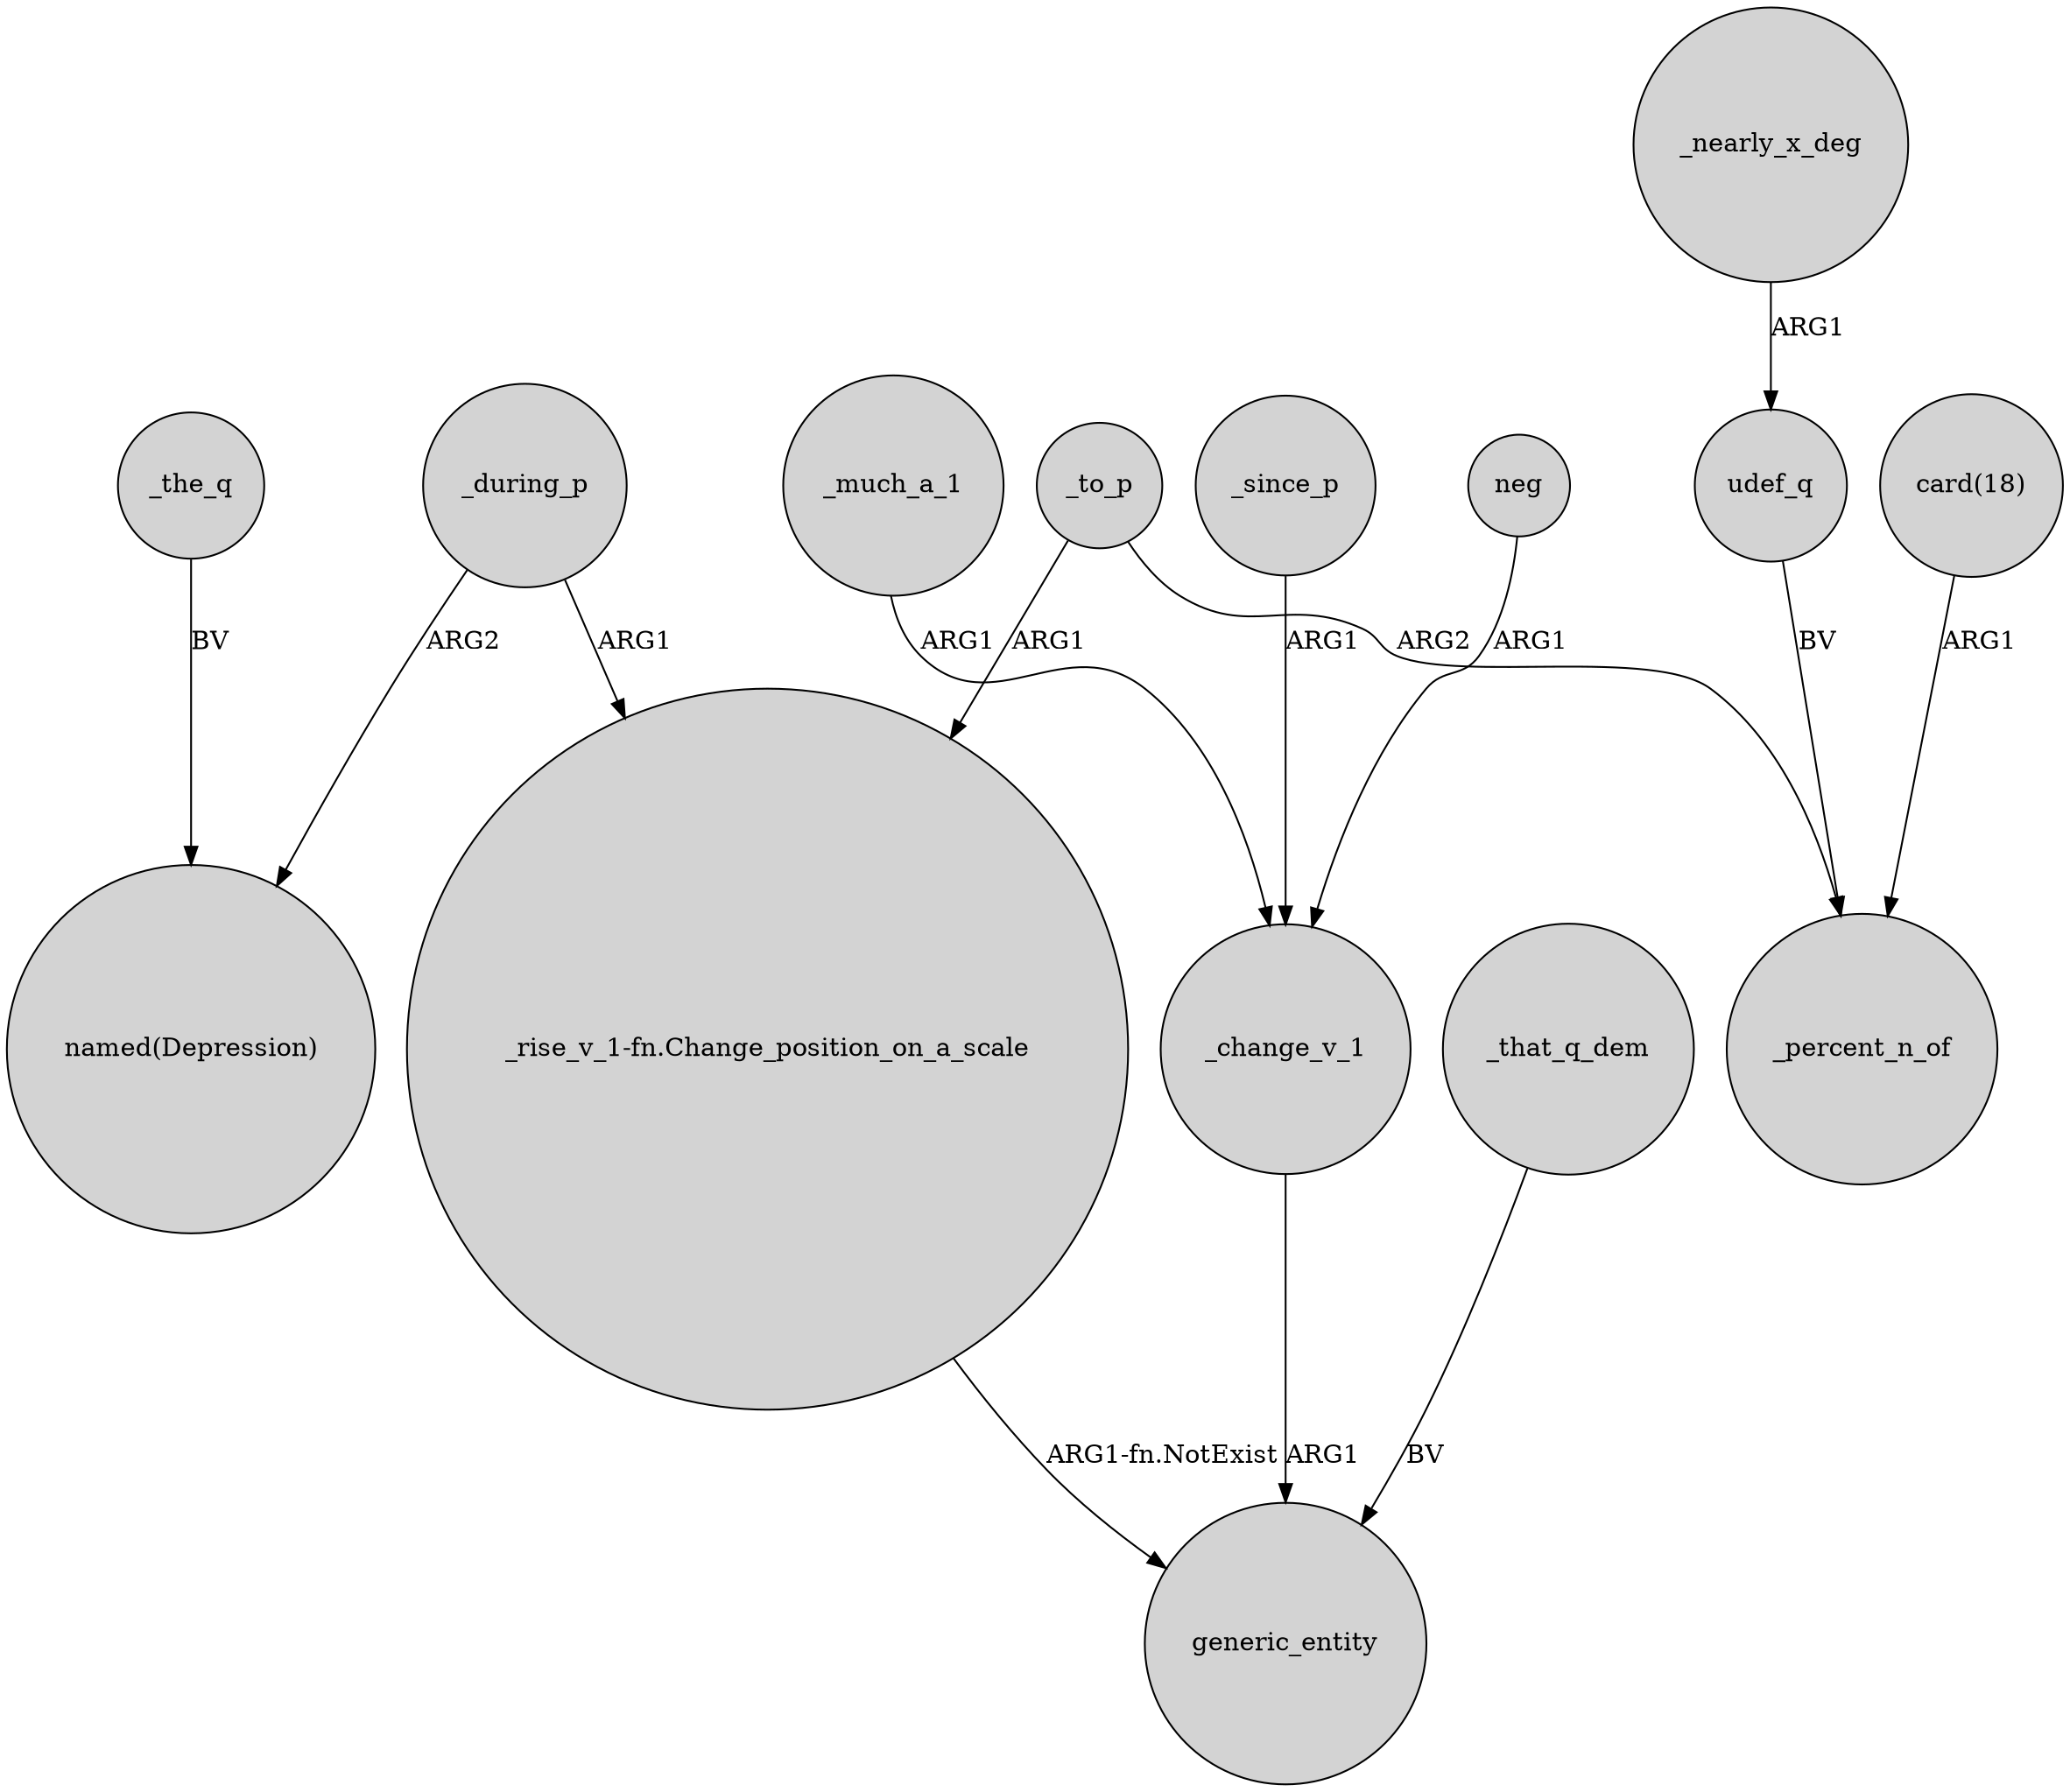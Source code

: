 digraph {
	node [shape=circle style=filled]
	_the_q -> "named(Depression)" [label=BV]
	neg -> _change_v_1 [label=ARG1]
	udef_q -> _percent_n_of [label=BV]
	"card(18)" -> _percent_n_of [label=ARG1]
	_during_p -> "_rise_v_1-fn.Change_position_on_a_scale" [label=ARG1]
	_that_q_dem -> generic_entity [label=BV]
	_to_p -> "_rise_v_1-fn.Change_position_on_a_scale" [label=ARG1]
	_change_v_1 -> generic_entity [label=ARG1]
	_much_a_1 -> _change_v_1 [label=ARG1]
	"_rise_v_1-fn.Change_position_on_a_scale" -> generic_entity [label="ARG1-fn.NotExist"]
	_nearly_x_deg -> udef_q [label=ARG1]
	_since_p -> _change_v_1 [label=ARG1]
	_during_p -> "named(Depression)" [label=ARG2]
	_to_p -> _percent_n_of [label=ARG2]
}
